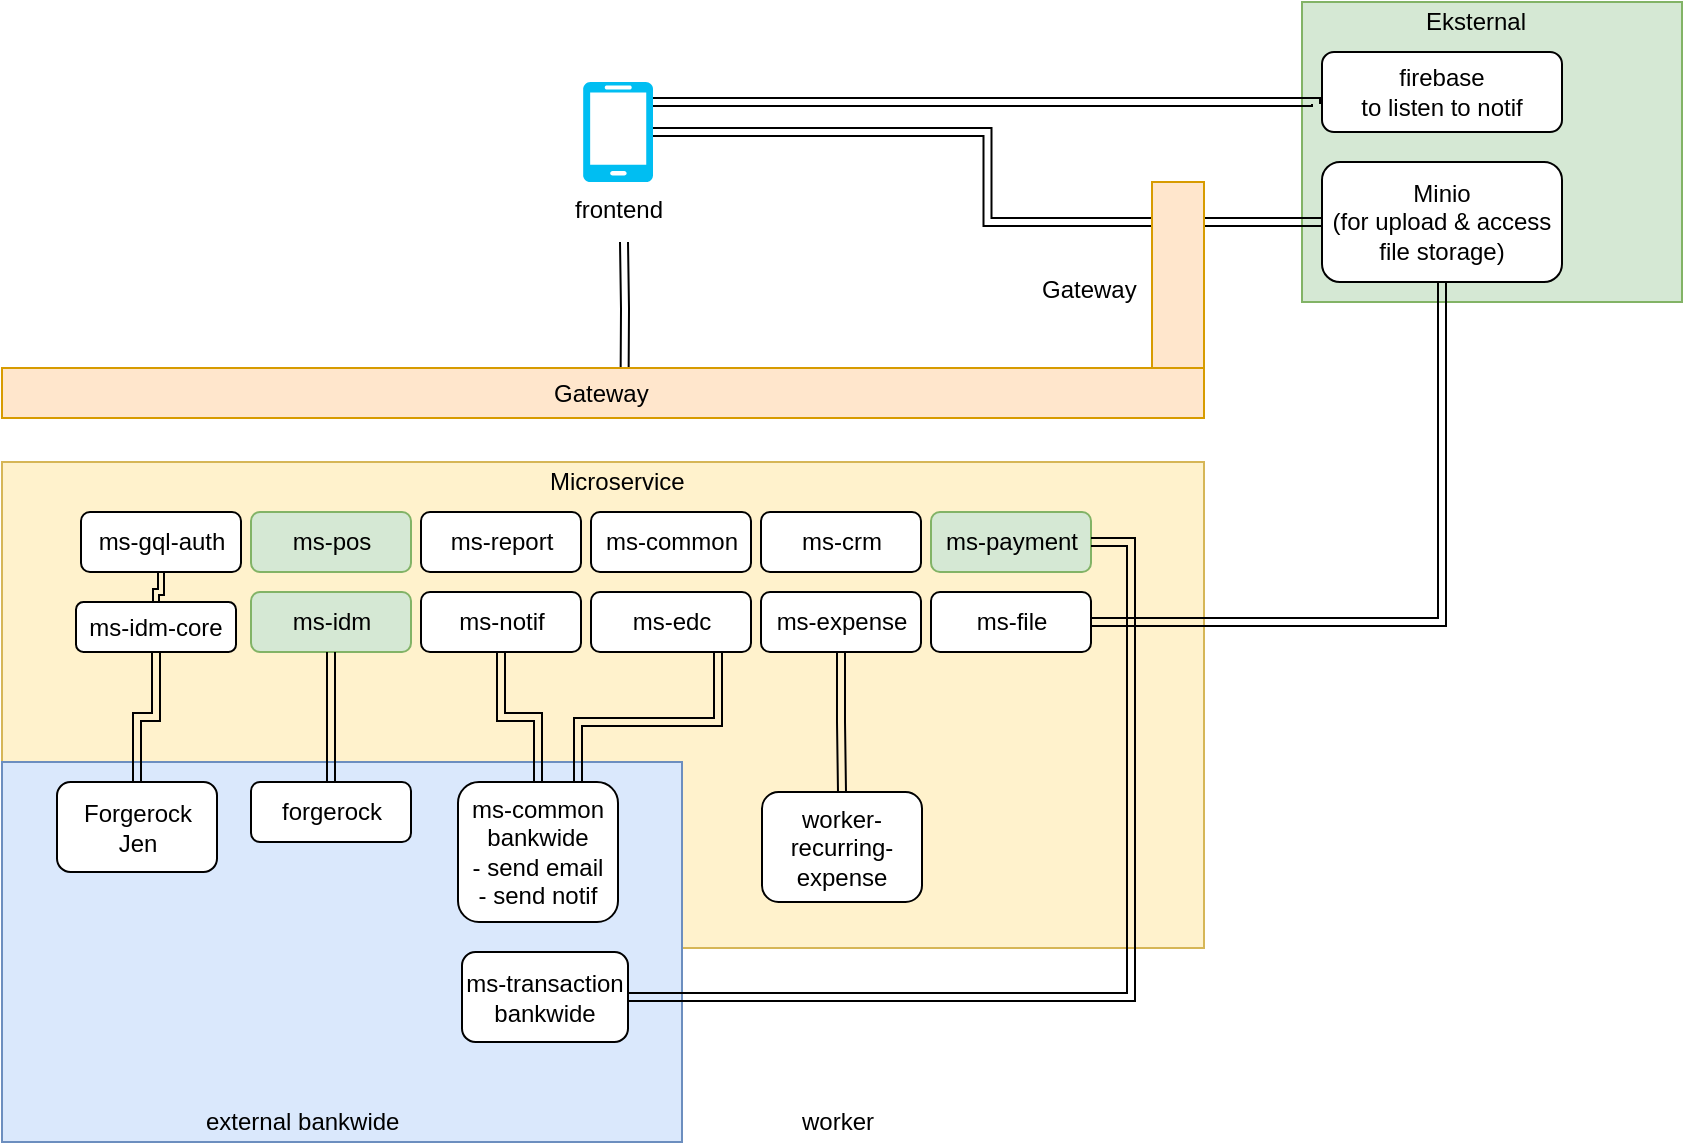<mxfile version="13.0.9" type="github" pages="3">
  <diagram id="Buk5dl0sriU3LL23hRpX" name="Architecture">
    <mxGraphModel dx="1018" dy="656" grid="0" gridSize="10" guides="1" tooltips="1" connect="1" arrows="1" fold="1" page="1" pageScale="1" pageWidth="3300" pageHeight="4681" math="0" shadow="0">
      <root>
        <mxCell id="0" />
        <mxCell id="1" parent="0" />
        <mxCell id="E3z3DqGvafRMyaDgdsII-23" value="" style="rounded=0;whiteSpace=wrap;html=1;fillColor=#d5e8d4;strokeColor=#82b366;" parent="1" vertex="1">
          <mxGeometry x="830" y="160" width="190" height="150" as="geometry" />
        </mxCell>
        <mxCell id="E3z3DqGvafRMyaDgdsII-21" value="" style="rounded=0;whiteSpace=wrap;html=1;fillColor=#fff2cc;strokeColor=#d6b656;" parent="1" vertex="1">
          <mxGeometry x="180" y="390" width="601" height="243" as="geometry" />
        </mxCell>
        <mxCell id="E3z3DqGvafRMyaDgdsII-2" value="ms-notif" style="rounded=1;whiteSpace=wrap;html=1;" parent="1" vertex="1">
          <mxGeometry x="389.5" y="455" width="80" height="30" as="geometry" />
        </mxCell>
        <mxCell id="E3z3DqGvafRMyaDgdsII-3" value="ms-idm" style="rounded=1;whiteSpace=wrap;html=1;fillColor=#d5e8d4;strokeColor=#82b366;" parent="1" vertex="1">
          <mxGeometry x="304.5" y="455" width="80" height="30" as="geometry" />
        </mxCell>
        <mxCell id="E3z3DqGvafRMyaDgdsII-11" value="" style="edgeStyle=orthogonalEdgeStyle;rounded=0;orthogonalLoop=1;jettySize=auto;html=1;entryX=-0.025;entryY=0.65;entryDx=0;entryDy=0;entryPerimeter=0;shape=link;" parent="1" source="E3z3DqGvafRMyaDgdsII-4" target="E3z3DqGvafRMyaDgdsII-12" edge="1">
          <mxGeometry relative="1" as="geometry">
            <mxPoint x="548" y="140" as="targetPoint" />
            <Array as="points">
              <mxPoint x="837" y="210" />
            </Array>
          </mxGeometry>
        </mxCell>
        <mxCell id="E3z3DqGvafRMyaDgdsII-31" value="" style="edgeStyle=orthogonalEdgeStyle;shape=link;rounded=0;orthogonalLoop=1;jettySize=auto;html=1;entryX=0;entryY=0.5;entryDx=0;entryDy=0;" parent="1" source="E3z3DqGvafRMyaDgdsII-4" target="E3z3DqGvafRMyaDgdsII-7" edge="1">
          <mxGeometry relative="1" as="geometry">
            <mxPoint x="645" y="225" as="targetPoint" />
          </mxGeometry>
        </mxCell>
        <mxCell id="E3z3DqGvafRMyaDgdsII-37" value="" style="edgeStyle=orthogonalEdgeStyle;shape=link;rounded=0;orthogonalLoop=1;jettySize=auto;html=1;entryX=0.617;entryY=0.05;entryDx=0;entryDy=0;entryPerimeter=0;" parent="1" target="E3z3DqGvafRMyaDgdsII-33" edge="1">
          <mxGeometry relative="1" as="geometry">
            <mxPoint x="491" y="280" as="sourcePoint" />
            <mxPoint x="547.5" y="330" as="targetPoint" />
          </mxGeometry>
        </mxCell>
        <mxCell id="E3z3DqGvafRMyaDgdsII-4" value="frontend" style="verticalLabelPosition=bottom;html=1;verticalAlign=top;align=center;strokeColor=none;fillColor=#00BEF2;shape=mxgraph.azure.mobile;pointerEvents=1;" parent="1" vertex="1">
          <mxGeometry x="470.5" y="200" width="35" height="50" as="geometry" />
        </mxCell>
        <mxCell id="E3z3DqGvafRMyaDgdsII-7" value="Minio&lt;br&gt;&lt;div&gt;(for upload &amp;amp; access file storage)&lt;br&gt;&lt;/div&gt;" style="rounded=1;whiteSpace=wrap;html=1;" parent="1" vertex="1">
          <mxGeometry x="840" y="240" width="120" height="60" as="geometry" />
        </mxCell>
        <mxCell id="E3z3DqGvafRMyaDgdsII-12" value="firebase&lt;br&gt;to listen to notif" style="rounded=1;whiteSpace=wrap;html=1;" parent="1" vertex="1">
          <mxGeometry x="840" y="185" width="120" height="40" as="geometry" />
        </mxCell>
        <mxCell id="E3z3DqGvafRMyaDgdsII-13" value="worker-recurring-expense" style="rounded=1;whiteSpace=wrap;html=1;" parent="1" vertex="1">
          <mxGeometry x="560" y="555" width="80" height="55" as="geometry" />
        </mxCell>
        <mxCell id="E3z3DqGvafRMyaDgdsII-14" value="ms-edc" style="rounded=1;whiteSpace=wrap;html=1;" parent="1" vertex="1">
          <mxGeometry x="474.5" y="455" width="80" height="30" as="geometry" />
        </mxCell>
        <mxCell id="E3z3DqGvafRMyaDgdsII-15" value="ms-common" style="rounded=1;whiteSpace=wrap;html=1;" parent="1" vertex="1">
          <mxGeometry x="474.5" y="415" width="80" height="30" as="geometry" />
        </mxCell>
        <mxCell id="E3z3DqGvafRMyaDgdsII-16" value="ms-pos" style="rounded=1;whiteSpace=wrap;html=1;fillColor=#d5e8d4;strokeColor=#82b366;" parent="1" vertex="1">
          <mxGeometry x="304.5" y="415" width="80" height="30" as="geometry" />
        </mxCell>
        <mxCell id="E3z3DqGvafRMyaDgdsII-17" value="ms-crm" style="rounded=1;whiteSpace=wrap;html=1;" parent="1" vertex="1">
          <mxGeometry x="559.5" y="415" width="80" height="30" as="geometry" />
        </mxCell>
        <mxCell id="E3z3DqGvafRMyaDgdsII-18" value="ms-report" style="rounded=1;whiteSpace=wrap;html=1;" parent="1" vertex="1">
          <mxGeometry x="389.5" y="415" width="80" height="30" as="geometry" />
        </mxCell>
        <mxCell id="E3z3DqGvafRMyaDgdsII-46" value="" style="edgeStyle=orthogonalEdgeStyle;shape=link;rounded=0;orthogonalLoop=1;jettySize=auto;html=1;" parent="1" source="E3z3DqGvafRMyaDgdsII-19" target="E3z3DqGvafRMyaDgdsII-13" edge="1">
          <mxGeometry relative="1" as="geometry" />
        </mxCell>
        <mxCell id="E3z3DqGvafRMyaDgdsII-19" value="ms-expense" style="rounded=1;whiteSpace=wrap;html=1;" parent="1" vertex="1">
          <mxGeometry x="559.5" y="455" width="80" height="30" as="geometry" />
        </mxCell>
        <mxCell id="E3z3DqGvafRMyaDgdsII-29" value="" style="edgeStyle=orthogonalEdgeStyle;shape=link;rounded=0;orthogonalLoop=1;jettySize=auto;html=1;" parent="1" source="E3z3DqGvafRMyaDgdsII-20" target="E3z3DqGvafRMyaDgdsII-7" edge="1">
          <mxGeometry relative="1" as="geometry" />
        </mxCell>
        <mxCell id="E3z3DqGvafRMyaDgdsII-20" value="ms-file" style="rounded=1;whiteSpace=wrap;html=1;" parent="1" vertex="1">
          <mxGeometry x="644.5" y="455" width="80" height="30" as="geometry" />
        </mxCell>
        <mxCell id="E3z3DqGvafRMyaDgdsII-22" value="" style="rounded=0;whiteSpace=wrap;html=1;fillColor=#dae8fc;strokeColor=#6c8ebf;" parent="1" vertex="1">
          <mxGeometry x="180" y="540" width="340" height="190" as="geometry" />
        </mxCell>
        <mxCell id="E3z3DqGvafRMyaDgdsII-24" value="forgerock" style="rounded=1;whiteSpace=wrap;html=1;" parent="1" vertex="1">
          <mxGeometry x="304.5" y="550" width="80" height="30" as="geometry" />
        </mxCell>
        <mxCell id="E3z3DqGvafRMyaDgdsII-25" value="" style="edgeStyle=orthogonalEdgeStyle;rounded=0;orthogonalLoop=1;jettySize=auto;html=1;shape=link;" parent="1" source="E3z3DqGvafRMyaDgdsII-3" target="E3z3DqGvafRMyaDgdsII-24" edge="1">
          <mxGeometry relative="1" as="geometry" />
        </mxCell>
        <mxCell id="E3z3DqGvafRMyaDgdsII-26" value="&lt;div&gt;ms-common&lt;/div&gt;&lt;div&gt;bankwide&lt;/div&gt;&lt;div&gt;- send email&lt;/div&gt;&lt;div&gt;- send notif&lt;br&gt;&lt;/div&gt;" style="rounded=1;whiteSpace=wrap;html=1;" parent="1" vertex="1">
          <mxGeometry x="408" y="550" width="80" height="70" as="geometry" />
        </mxCell>
        <mxCell id="E3z3DqGvafRMyaDgdsII-27" value="" style="edgeStyle=orthogonalEdgeStyle;shape=link;rounded=0;orthogonalLoop=1;jettySize=auto;html=1;" parent="1" source="E3z3DqGvafRMyaDgdsII-2" target="E3z3DqGvafRMyaDgdsII-26" edge="1">
          <mxGeometry relative="1" as="geometry" />
        </mxCell>
        <mxCell id="E3z3DqGvafRMyaDgdsII-28" value="" style="edgeStyle=orthogonalEdgeStyle;shape=link;rounded=0;orthogonalLoop=1;jettySize=auto;html=1;entryX=0.75;entryY=0;entryDx=0;entryDy=0;width=-4;" parent="1" source="E3z3DqGvafRMyaDgdsII-14" target="E3z3DqGvafRMyaDgdsII-26" edge="1">
          <mxGeometry relative="1" as="geometry">
            <Array as="points">
              <mxPoint x="538" y="520" />
              <mxPoint x="468" y="520" />
            </Array>
          </mxGeometry>
        </mxCell>
        <mxCell id="E3z3DqGvafRMyaDgdsII-34" value="Microservice" style="text;html=1;resizable=0;points=[];autosize=1;align=left;verticalAlign=top;spacingTop=-4;" parent="1" vertex="1">
          <mxGeometry x="451.5" y="390" width="80" height="20" as="geometry" />
        </mxCell>
        <mxCell id="E3z3DqGvafRMyaDgdsII-35" value="" style="group;fillColor=#d5e8d4;strokeColor=#82b366;" parent="1" vertex="1" connectable="0">
          <mxGeometry x="180" y="343" width="601" height="25" as="geometry" />
        </mxCell>
        <mxCell id="E3z3DqGvafRMyaDgdsII-32" value="" style="rounded=0;whiteSpace=wrap;html=1;fillColor=#ffe6cc;strokeColor=#d79b00;" parent="E3z3DqGvafRMyaDgdsII-35" vertex="1">
          <mxGeometry width="601" height="25" as="geometry" />
        </mxCell>
        <mxCell id="E3z3DqGvafRMyaDgdsII-33" value="Gateway" style="text;html=1;resizable=0;points=[];autosize=1;align=left;verticalAlign=top;spacingTop=-4;" parent="E3z3DqGvafRMyaDgdsII-35" vertex="1">
          <mxGeometry x="274.29" y="2.5" width="60" height="20" as="geometry" />
        </mxCell>
        <mxCell id="E3z3DqGvafRMyaDgdsII-40" value="external bankwide" style="text;html=1;resizable=0;points=[];autosize=1;align=left;verticalAlign=top;spacingTop=-4;" parent="1" vertex="1">
          <mxGeometry x="279.5" y="710" width="110" height="20" as="geometry" />
        </mxCell>
        <mxCell id="E3z3DqGvafRMyaDgdsII-42" value="worker" style="text;html=1;resizable=0;points=[];autosize=1;align=left;verticalAlign=top;spacingTop=-4;" parent="1" vertex="1">
          <mxGeometry x="577.5" y="710" width="50" height="20" as="geometry" />
        </mxCell>
        <mxCell id="E3z3DqGvafRMyaDgdsII-43" value="ms-payment" style="rounded=1;whiteSpace=wrap;html=1;fillColor=#d5e8d4;strokeColor=#82b366;" parent="1" vertex="1">
          <mxGeometry x="644.5" y="415" width="80" height="30" as="geometry" />
        </mxCell>
        <mxCell id="_BGTnKXIdIxIyyAY_IrQ-10" value="" style="edgeStyle=orthogonalEdgeStyle;rounded=0;orthogonalLoop=1;jettySize=auto;html=1;entryX=1;entryY=0.5;entryDx=0;entryDy=0;shape=link;" edge="1" parent="1" source="E3z3DqGvafRMyaDgdsII-47" target="E3z3DqGvafRMyaDgdsII-43">
          <mxGeometry relative="1" as="geometry">
            <mxPoint x="573" y="657.5" as="targetPoint" />
          </mxGeometry>
        </mxCell>
        <mxCell id="E3z3DqGvafRMyaDgdsII-47" value="&lt;div&gt;ms-transaction&lt;/div&gt;&lt;div&gt;bankwide&lt;br&gt;&lt;/div&gt;" style="rounded=1;whiteSpace=wrap;html=1;" parent="1" vertex="1">
          <mxGeometry x="410" y="635" width="83" height="45" as="geometry" />
        </mxCell>
        <mxCell id="E3z3DqGvafRMyaDgdsII-51" value="&lt;div&gt;Forgerock&lt;/div&gt;&lt;div&gt;Jen&lt;br&gt;&lt;/div&gt;" style="rounded=1;whiteSpace=wrap;html=1;" parent="1" vertex="1">
          <mxGeometry x="207.5" y="550" width="80" height="45" as="geometry" />
        </mxCell>
        <mxCell id="E3z3DqGvafRMyaDgdsII-55" value="" style="edgeStyle=orthogonalEdgeStyle;shape=link;rounded=0;orthogonalLoop=1;jettySize=auto;html=1;" parent="1" source="E3z3DqGvafRMyaDgdsII-52" target="E3z3DqGvafRMyaDgdsII-51" edge="1">
          <mxGeometry relative="1" as="geometry" />
        </mxCell>
        <mxCell id="E3z3DqGvafRMyaDgdsII-52" value="ms-idm-core" style="rounded=1;whiteSpace=wrap;html=1;" parent="1" vertex="1">
          <mxGeometry x="217" y="460" width="80" height="25" as="geometry" />
        </mxCell>
        <mxCell id="E3z3DqGvafRMyaDgdsII-56" value="" style="edgeStyle=orthogonalEdgeStyle;shape=link;rounded=0;orthogonalLoop=1;jettySize=auto;html=1;entryX=0.5;entryY=0;entryDx=0;entryDy=0;width=3;" parent="1" source="E3z3DqGvafRMyaDgdsII-53" target="E3z3DqGvafRMyaDgdsII-52" edge="1">
          <mxGeometry relative="1" as="geometry">
            <Array as="points">
              <mxPoint x="260" y="455" />
            </Array>
          </mxGeometry>
        </mxCell>
        <mxCell id="E3z3DqGvafRMyaDgdsII-53" value="ms-gql-auth" style="rounded=1;whiteSpace=wrap;html=1;" parent="1" vertex="1">
          <mxGeometry x="219.5" y="415" width="80" height="30" as="geometry" />
        </mxCell>
        <mxCell id="E3z3DqGvafRMyaDgdsII-57" style="edgeStyle=orthogonalEdgeStyle;shape=link;rounded=0;orthogonalLoop=1;jettySize=auto;html=1;exitX=0.5;exitY=1;exitDx=0;exitDy=0;" parent="1" source="E3z3DqGvafRMyaDgdsII-53" target="E3z3DqGvafRMyaDgdsII-53" edge="1">
          <mxGeometry relative="1" as="geometry" />
        </mxCell>
        <mxCell id="E3z3DqGvafRMyaDgdsII-58" value="Eksternal" style="text;html=1;resizable=0;points=[];autosize=1;align=left;verticalAlign=top;spacingTop=-4;" parent="1" vertex="1">
          <mxGeometry x="890" y="160" width="70" height="20" as="geometry" />
        </mxCell>
        <mxCell id="_BGTnKXIdIxIyyAY_IrQ-1" value="" style="group;fillColor=#d5e8d4;strokeColor=#82b366;" vertex="1" connectable="0" parent="1">
          <mxGeometry x="755" y="251" width="26" height="92" as="geometry" />
        </mxCell>
        <mxCell id="_BGTnKXIdIxIyyAY_IrQ-2" value="" style="rounded=0;whiteSpace=wrap;html=1;fillColor=#ffe6cc;strokeColor=#d79b00;" vertex="1" parent="_BGTnKXIdIxIyyAY_IrQ-1">
          <mxGeometry y="-1" width="26" height="93" as="geometry" />
        </mxCell>
        <mxCell id="_BGTnKXIdIxIyyAY_IrQ-3" value="Gateway" style="text;html=1;resizable=0;points=[];autosize=1;align=left;verticalAlign=top;spacingTop=-4;" vertex="1" parent="1">
          <mxGeometry x="697.996" y="294" width="60" height="20" as="geometry" />
        </mxCell>
      </root>
    </mxGraphModel>
  </diagram>
  <diagram id="HBPXStZaEYz0rpjmW9VO" name="Context">
    <mxGraphModel dx="1018" dy="656" grid="0" gridSize="10" guides="1" tooltips="1" connect="1" arrows="1" fold="1" page="1" pageScale="1" pageWidth="3300" pageHeight="4681" math="0" shadow="0">
      <root>
        <mxCell id="wCk7jp4Z5cYWTqhnBnQ8-0" />
        <mxCell id="wCk7jp4Z5cYWTqhnBnQ8-1" parent="wCk7jp4Z5cYWTqhnBnQ8-0" />
        <mxCell id="wCk7jp4Z5cYWTqhnBnQ8-2" value="&lt;div&gt;&lt;b&gt;ms-pos&lt;/b&gt; responsible for:&lt;br&gt;&lt;/div&gt;&lt;div&gt;&lt;ul&gt;&lt;li&gt;managing products&lt;br&gt;&lt;/li&gt;&lt;li&gt;managing merchants&lt;/li&gt;&lt;li&gt;managing stores&lt;/li&gt;&lt;li&gt;managing employees&lt;/li&gt;&lt;li&gt;managing product category&lt;br&gt;&lt;/li&gt;&lt;/ul&gt;&lt;/div&gt;" style="whiteSpace=wrap;html=1;aspect=fixed;align=left;fillColor=#dae8fc;strokeColor=#6c8ebf;" parent="wCk7jp4Z5cYWTqhnBnQ8-1" vertex="1">
          <mxGeometry x="80" y="70" width="150" height="150" as="geometry" />
        </mxCell>
        <mxCell id="wCk7jp4Z5cYWTqhnBnQ8-3" value="&lt;div&gt;&lt;b&gt;ms-payment&lt;/b&gt; responsible for:&lt;br&gt;&lt;/div&gt;&lt;div&gt;&lt;ul&gt;&lt;li&gt;managing payment&lt;/li&gt;&lt;li&gt;get sales detail&lt;/li&gt;&lt;li&gt;get open bills&lt;/li&gt;&lt;li&gt;get customer&#39;s spending sum&lt;/li&gt;&lt;/ul&gt;&lt;/div&gt;" style="whiteSpace=wrap;html=1;aspect=fixed;align=left;fillColor=#fff2cc;strokeColor=#d6b656;" parent="wCk7jp4Z5cYWTqhnBnQ8-1" vertex="1">
          <mxGeometry x="240" y="70" width="150" height="150" as="geometry" />
        </mxCell>
        <mxCell id="wCk7jp4Z5cYWTqhnBnQ8-4" value="&lt;div&gt;&lt;b&gt;ms-idm&lt;/b&gt; responsible for:&lt;br&gt;&lt;/div&gt;&lt;div&gt;&lt;ul&gt;&lt;li&gt;authentication&lt;/li&gt;&lt;li&gt;getting an user information&lt;/li&gt;&lt;li&gt;PIN&lt;/li&gt;&lt;li&gt;OTP&lt;br&gt;&lt;/li&gt;&lt;li&gt;register as storeOwner&lt;br&gt;&lt;/li&gt;&lt;/ul&gt;&lt;/div&gt;" style="whiteSpace=wrap;html=1;aspect=fixed;align=left;fillColor=#d5e8d4;strokeColor=#82b366;" parent="wCk7jp4Z5cYWTqhnBnQ8-1" vertex="1">
          <mxGeometry x="400" y="70" width="150" height="150" as="geometry" />
        </mxCell>
        <mxCell id="wCk7jp4Z5cYWTqhnBnQ8-6" value="&lt;div&gt;&lt;b&gt;ms-common&lt;br&gt;&lt;/b&gt; responsible for:&lt;br&gt;&lt;/div&gt;&lt;div&gt;&lt;ul&gt;&lt;li&gt;widgets&lt;/li&gt;&lt;li&gt;azure tokens&lt;/li&gt;&lt;li&gt;FAQ and TnC&lt;/li&gt;&lt;li&gt;EDC Credentials&lt;br&gt;&lt;/li&gt;&lt;/ul&gt;&lt;/div&gt;" style="whiteSpace=wrap;html=1;aspect=fixed;align=left;fillColor=#d5e8d4;strokeColor=#82b366;" parent="wCk7jp4Z5cYWTqhnBnQ8-1" vertex="1">
          <mxGeometry x="80" y="230" width="150" height="150" as="geometry" />
        </mxCell>
        <mxCell id="wCk7jp4Z5cYWTqhnBnQ8-7" value="&lt;div&gt;&lt;b&gt;ms-edc&lt;/b&gt; responsible for:&lt;br&gt;&lt;/div&gt;&lt;div&gt;&lt;ul&gt;&lt;li&gt;get form to register edc&lt;br&gt;&lt;/li&gt;&lt;/ul&gt;&lt;/div&gt;" style="whiteSpace=wrap;html=1;aspect=fixed;align=left;fillColor=#f5f5f5;strokeColor=#666666;fontColor=#333333;" parent="wCk7jp4Z5cYWTqhnBnQ8-1" vertex="1">
          <mxGeometry x="240" y="230" width="150" height="150" as="geometry" />
        </mxCell>
        <mxCell id="wCk7jp4Z5cYWTqhnBnQ8-10" value="&lt;div&gt;&lt;b&gt;ms-report&lt;/b&gt; responsible for:&lt;br&gt;&lt;/div&gt;&lt;div&gt;&lt;ul&gt;&lt;li&gt;generating report on dashboard&#39;s chart&lt;br&gt;&lt;/li&gt;&lt;/ul&gt;&lt;/div&gt;" style="whiteSpace=wrap;html=1;aspect=fixed;align=left;fillColor=#ffe6cc;strokeColor=#d79b00;" parent="wCk7jp4Z5cYWTqhnBnQ8-1" vertex="1">
          <mxGeometry x="400" y="230" width="150" height="150" as="geometry" />
        </mxCell>
        <mxCell id="wCk7jp4Z5cYWTqhnBnQ8-13" value="&lt;div&gt;&lt;b&gt;ms-file&lt;/b&gt; &lt;br&gt;responsible for:&lt;br&gt;&lt;/div&gt;&lt;div&gt;&lt;ul&gt;&lt;li&gt;generating receipt&lt;/li&gt;&lt;li&gt;generate excel report (or csv)&lt;br&gt;&lt;/li&gt;&lt;/ul&gt;&lt;/div&gt;" style="whiteSpace=wrap;html=1;aspect=fixed;align=left;fillColor=#ffcc99;strokeColor=#36393d;" parent="wCk7jp4Z5cYWTqhnBnQ8-1" vertex="1">
          <mxGeometry x="80" y="390" width="150" height="150" as="geometry" />
        </mxCell>
        <mxCell id="wCk7jp4Z5cYWTqhnBnQ8-15" value="&lt;div&gt;&lt;b&gt;ms-expense&lt;/b&gt; &lt;br&gt;responsible for:&lt;br&gt;&lt;/div&gt;&lt;div&gt;&lt;ul&gt;&lt;li&gt;managing expense&lt;/li&gt;&lt;li&gt;managing expense category&lt;br&gt;&lt;/li&gt;&lt;/ul&gt;&lt;/div&gt;" style="whiteSpace=wrap;html=1;aspect=fixed;align=left;fillColor=#fff2cc;strokeColor=#d6b656;" parent="wCk7jp4Z5cYWTqhnBnQ8-1" vertex="1">
          <mxGeometry x="240" y="390" width="150" height="150" as="geometry" />
        </mxCell>
        <mxCell id="9UnvMbc1CwcXk93R5LpV-0" value="&lt;div&gt;&lt;b&gt;ms-notif&lt;/b&gt;&lt;br&gt;responsible for:&lt;br&gt;&lt;/div&gt;&lt;div&gt;&lt;ul&gt;&lt;li&gt;send push notifs&lt;/li&gt;&lt;li&gt;linking device to user&lt;br&gt;&lt;/li&gt;&lt;/ul&gt;&lt;/div&gt;" style="whiteSpace=wrap;html=1;aspect=fixed;align=left;fillColor=#cce5ff;strokeColor=#36393d;" parent="wCk7jp4Z5cYWTqhnBnQ8-1" vertex="1">
          <mxGeometry x="400" y="390" width="150" height="150" as="geometry" />
        </mxCell>
        <mxCell id="x0Sapajw6CMstyWDaG11-0" value="&lt;div&gt;&lt;b&gt;ms-crm&lt;/b&gt;&lt;br&gt;responsible for:&lt;br&gt;&lt;/div&gt;&lt;div&gt;&lt;ul&gt;&lt;li&gt;manage customer from given merchants&lt;/li&gt;&lt;li&gt;manage customer&#39;s spending data&lt;br&gt;&lt;/li&gt;&lt;/ul&gt;&lt;/div&gt;" style="whiteSpace=wrap;html=1;aspect=fixed;align=left;fillColor=#f8cecc;strokeColor=#b85450;" parent="wCk7jp4Z5cYWTqhnBnQ8-1" vertex="1">
          <mxGeometry x="562" y="127" width="150" height="150" as="geometry" />
        </mxCell>
        <mxCell id="x0Sapajw6CMstyWDaG11-1" value="&lt;div&gt;&lt;b&gt;ms-idm-core&lt;/b&gt;&lt;br&gt;responsible for:&lt;br&gt;&lt;/div&gt;&lt;div&gt;&lt;ul&gt;&lt;li&gt;identity management&lt;br&gt;&lt;i&gt;to new FR realm&lt;/i&gt;&lt;br&gt;&lt;/li&gt;&lt;/ul&gt;&lt;/div&gt;" style="whiteSpace=wrap;html=1;aspect=fixed;align=left;fillColor=#fff2cc;strokeColor=#d6b656;" parent="wCk7jp4Z5cYWTqhnBnQ8-1" vertex="1">
          <mxGeometry x="744" y="149" width="150" height="150" as="geometry" />
        </mxCell>
        <mxCell id="x0Sapajw6CMstyWDaG11-2" value="&lt;div&gt;&lt;b&gt;ms-gql-auth&lt;/b&gt;&lt;br&gt;responsible for:&lt;br&gt;&lt;/div&gt;&lt;div&gt;&lt;ul&gt;&lt;li&gt;manage linking jenius account to bisniskit account&lt;br&gt;&lt;/li&gt;&lt;/ul&gt;&lt;/div&gt;" style="whiteSpace=wrap;html=1;aspect=fixed;align=left;fillColor=#ffe6cc;strokeColor=#d79b00;" parent="wCk7jp4Z5cYWTqhnBnQ8-1" vertex="1">
          <mxGeometry x="744" y="310" width="150" height="150" as="geometry" />
        </mxCell>
        <mxCell id="MRT7CHP9NQHFpmDbVacs-0" value="&lt;div&gt;&lt;b&gt;worker-recurring-expense&lt;/b&gt;&lt;br&gt;responsible for expense scheduling.&lt;br&gt;&lt;/div&gt;" style="whiteSpace=wrap;html=1;aspect=fixed;align=left;fillColor=#fff2cc;strokeColor=#d6b656;gradientColor=#ffd966;" vertex="1" parent="wCk7jp4Z5cYWTqhnBnQ8-1">
          <mxGeometry x="562" y="290" width="150" height="150" as="geometry" />
        </mxCell>
        <mxCell id="MRT7CHP9NQHFpmDbVacs-1" value="" style="endArrow=none;dashed=1;html=1;" edge="1" parent="wCk7jp4Z5cYWTqhnBnQ8-1">
          <mxGeometry width="50" height="50" relative="1" as="geometry">
            <mxPoint x="724" y="570" as="sourcePoint" />
            <mxPoint x="732" y="23" as="targetPoint" />
          </mxGeometry>
        </mxCell>
        <mxCell id="MRT7CHP9NQHFpmDbVacs-2" value="deployed at Cakra" style="text;html=1;align=center;verticalAlign=middle;resizable=0;points=[];autosize=1;" vertex="1" parent="wCk7jp4Z5cYWTqhnBnQ8-1">
          <mxGeometry x="262" y="556" width="107" height="18" as="geometry" />
        </mxCell>
        <mxCell id="MRT7CHP9NQHFpmDbVacs-3" value="namespace Jenius" style="text;html=1;align=center;verticalAlign=middle;resizable=0;points=[];autosize=1;" vertex="1" parent="wCk7jp4Z5cYWTqhnBnQ8-1">
          <mxGeometry x="759" y="468" width="110" height="18" as="geometry" />
        </mxCell>
      </root>
    </mxGraphModel>
  </diagram>
  <diagram id="TCo91LpWuJoK9tQ8XLWB" name="Page-3">
    <mxGraphModel dx="1018" dy="656" grid="1" gridSize="10" guides="1" tooltips="1" connect="1" arrows="1" fold="1" page="1" pageScale="1" pageWidth="3300" pageHeight="4681" math="0" shadow="0">
      <root>
        <mxCell id="uQP5wtwYyLoe403ZeY5T-0" />
        <mxCell id="uQP5wtwYyLoe403ZeY5T-1" parent="uQP5wtwYyLoe403ZeY5T-0" />
      </root>
    </mxGraphModel>
  </diagram>
</mxfile>
